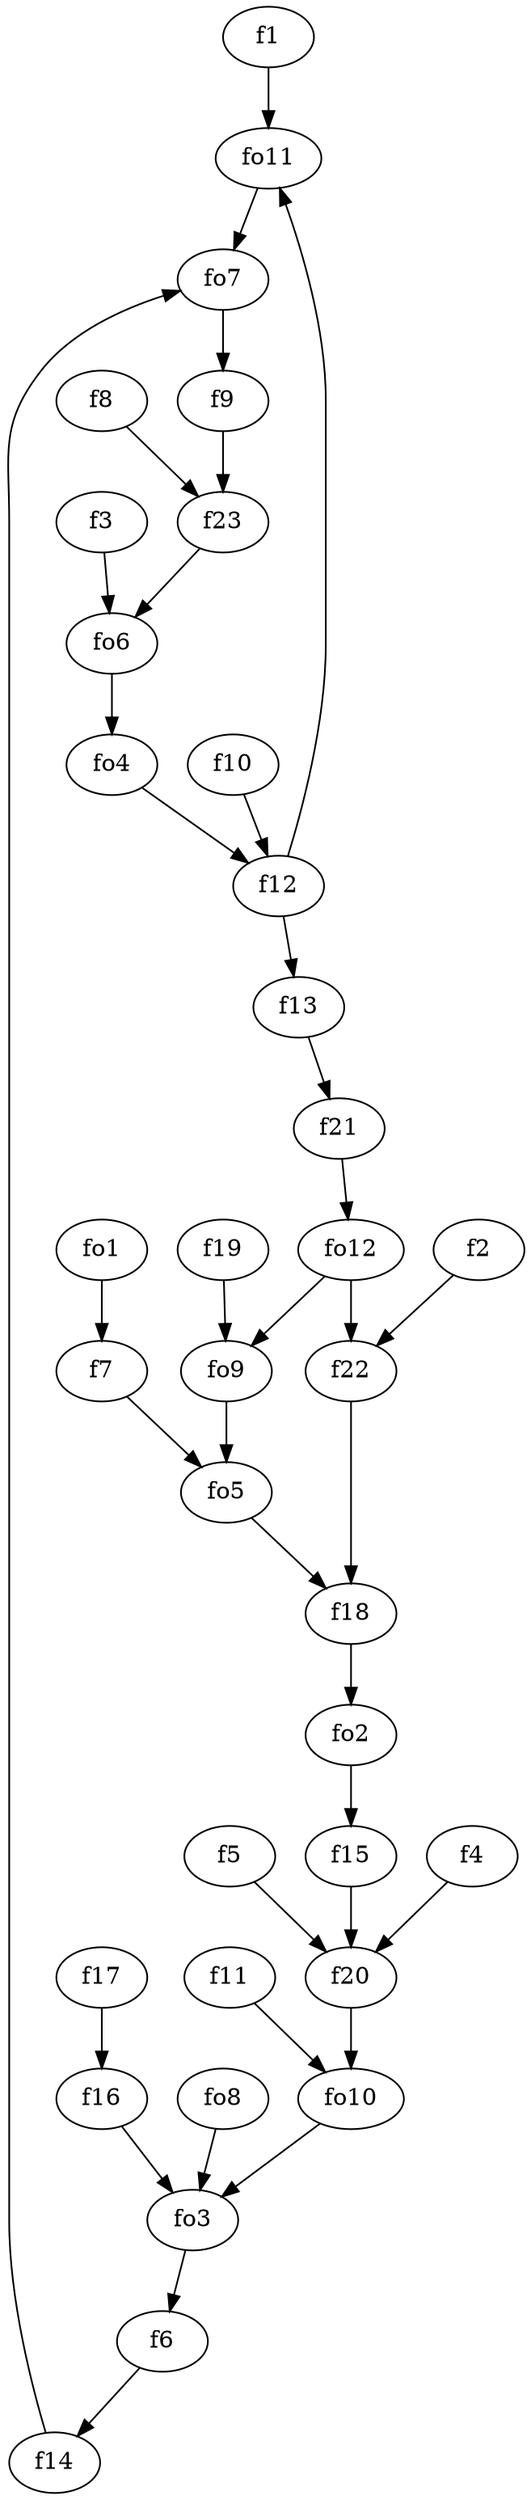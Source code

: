 strict digraph  {
f1;
f2;
f3;
f4;
f5;
f6;
f7;
f8;
f9;
f10;
f11;
f12;
f13;
f14;
f15;
f16;
f17;
f18;
f19;
f20;
f21;
f22;
f23;
fo1;
fo2;
fo3;
fo4;
fo5;
fo6;
fo7;
fo8;
fo9;
fo10;
fo11;
fo12;
f1 -> fo11  [weight=2];
f2 -> f22  [weight=2];
f3 -> fo6  [weight=2];
f4 -> f20  [weight=2];
f5 -> f20  [weight=2];
f6 -> f14  [weight=2];
f7 -> fo5  [weight=2];
f8 -> f23  [weight=2];
f9 -> f23  [weight=2];
f10 -> f12  [weight=2];
f11 -> fo10  [weight=2];
f12 -> fo11  [weight=2];
f12 -> f13  [weight=2];
f13 -> f21  [weight=2];
f14 -> fo7  [weight=2];
f15 -> f20  [weight=2];
f16 -> fo3  [weight=2];
f17 -> f16  [weight=2];
f18 -> fo2  [weight=2];
f19 -> fo9  [weight=2];
f20 -> fo10  [weight=2];
f21 -> fo12  [weight=2];
f22 -> f18  [weight=2];
f23 -> fo6  [weight=2];
fo1 -> f7  [weight=2];
fo2 -> f15  [weight=2];
fo3 -> f6  [weight=2];
fo4 -> f12  [weight=2];
fo5 -> f18  [weight=2];
fo6 -> fo4  [weight=2];
fo7 -> f9  [weight=2];
fo8 -> fo3  [weight=2];
fo9 -> fo5  [weight=2];
fo10 -> fo3  [weight=2];
fo11 -> fo7  [weight=2];
fo12 -> fo9  [weight=2];
fo12 -> f22  [weight=2];
}
